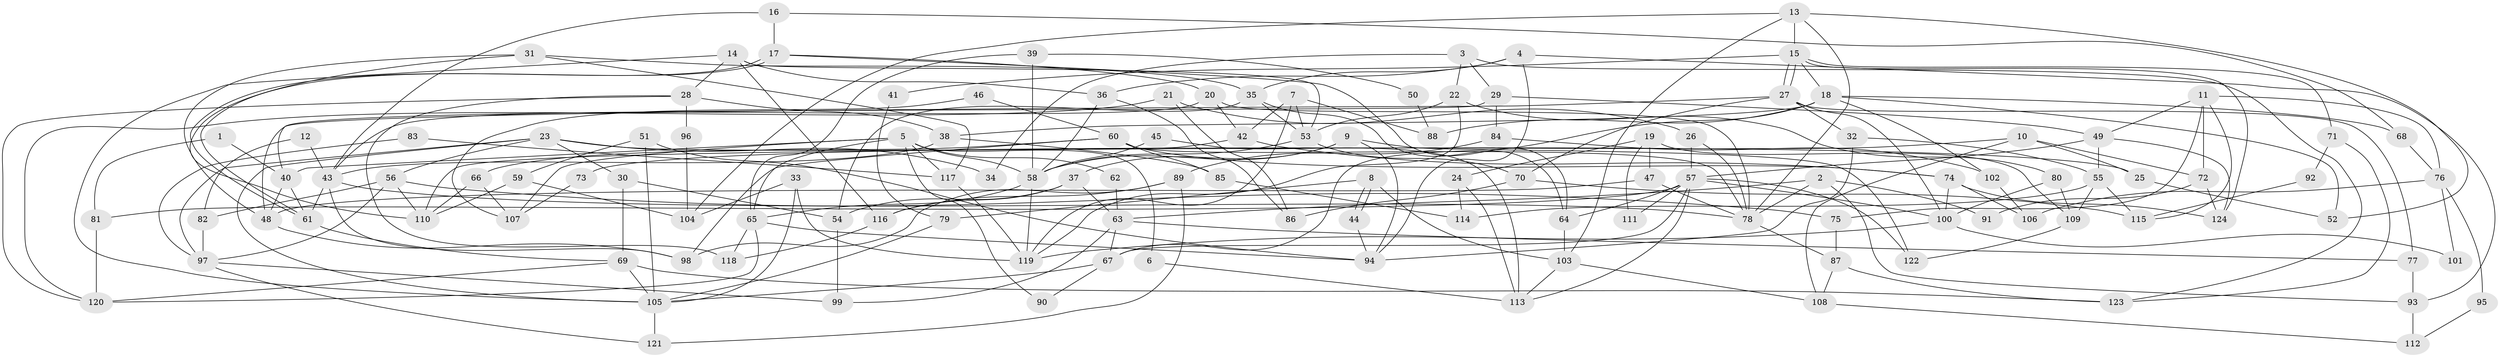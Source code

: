// Generated by graph-tools (version 1.1) at 2025/14/03/09/25 04:14:53]
// undirected, 124 vertices, 248 edges
graph export_dot {
graph [start="1"]
  node [color=gray90,style=filled];
  1;
  2;
  3;
  4;
  5;
  6;
  7;
  8;
  9;
  10;
  11;
  12;
  13;
  14;
  15;
  16;
  17;
  18;
  19;
  20;
  21;
  22;
  23;
  24;
  25;
  26;
  27;
  28;
  29;
  30;
  31;
  32;
  33;
  34;
  35;
  36;
  37;
  38;
  39;
  40;
  41;
  42;
  43;
  44;
  45;
  46;
  47;
  48;
  49;
  50;
  51;
  52;
  53;
  54;
  55;
  56;
  57;
  58;
  59;
  60;
  61;
  62;
  63;
  64;
  65;
  66;
  67;
  68;
  69;
  70;
  71;
  72;
  73;
  74;
  75;
  76;
  77;
  78;
  79;
  80;
  81;
  82;
  83;
  84;
  85;
  86;
  87;
  88;
  89;
  90;
  91;
  92;
  93;
  94;
  95;
  96;
  97;
  98;
  99;
  100;
  101;
  102;
  103;
  104;
  105;
  106;
  107;
  108;
  109;
  110;
  111;
  112;
  113;
  114;
  115;
  116;
  117;
  118;
  119;
  120;
  121;
  122;
  123;
  124;
  1 -- 81;
  1 -- 40;
  2 -- 78;
  2 -- 93;
  2 -- 63;
  2 -- 91;
  3 -- 29;
  3 -- 123;
  3 -- 22;
  3 -- 34;
  4 -- 94;
  4 -- 35;
  4 -- 36;
  4 -- 93;
  5 -- 58;
  5 -- 117;
  5 -- 6;
  5 -- 40;
  5 -- 62;
  5 -- 65;
  5 -- 90;
  5 -- 107;
  6 -- 113;
  7 -- 53;
  7 -- 119;
  7 -- 42;
  7 -- 88;
  8 -- 103;
  8 -- 44;
  8 -- 44;
  8 -- 79;
  9 -- 58;
  9 -- 37;
  9 -- 94;
  9 -- 122;
  10 -- 25;
  10 -- 72;
  10 -- 73;
  10 -- 108;
  11 -- 115;
  11 -- 75;
  11 -- 49;
  11 -- 72;
  11 -- 76;
  12 -- 82;
  12 -- 43;
  13 -- 78;
  13 -- 15;
  13 -- 52;
  13 -- 103;
  13 -- 104;
  14 -- 105;
  14 -- 53;
  14 -- 28;
  14 -- 36;
  14 -- 116;
  15 -- 27;
  15 -- 27;
  15 -- 124;
  15 -- 18;
  15 -- 41;
  15 -- 71;
  16 -- 43;
  16 -- 17;
  16 -- 68;
  17 -- 61;
  17 -- 61;
  17 -- 20;
  17 -- 64;
  18 -- 67;
  18 -- 38;
  18 -- 52;
  18 -- 68;
  18 -- 88;
  18 -- 102;
  19 -- 109;
  19 -- 47;
  19 -- 24;
  19 -- 111;
  20 -- 42;
  20 -- 43;
  20 -- 78;
  21 -- 120;
  21 -- 26;
  21 -- 86;
  22 -- 119;
  22 -- 53;
  22 -- 80;
  23 -- 30;
  23 -- 97;
  23 -- 25;
  23 -- 34;
  23 -- 56;
  23 -- 105;
  24 -- 113;
  24 -- 114;
  25 -- 52;
  26 -- 57;
  26 -- 78;
  27 -- 100;
  27 -- 32;
  27 -- 48;
  27 -- 70;
  27 -- 77;
  28 -- 38;
  28 -- 96;
  28 -- 118;
  28 -- 120;
  29 -- 40;
  29 -- 84;
  29 -- 49;
  30 -- 69;
  30 -- 54;
  31 -- 35;
  31 -- 48;
  31 -- 110;
  31 -- 117;
  32 -- 94;
  32 -- 55;
  33 -- 104;
  33 -- 105;
  33 -- 119;
  35 -- 53;
  35 -- 64;
  35 -- 54;
  36 -- 58;
  36 -- 86;
  37 -- 63;
  37 -- 116;
  37 -- 54;
  38 -- 85;
  38 -- 43;
  39 -- 58;
  39 -- 65;
  39 -- 50;
  40 -- 48;
  40 -- 61;
  41 -- 79;
  42 -- 110;
  42 -- 74;
  43 -- 61;
  43 -- 78;
  43 -- 98;
  44 -- 94;
  45 -- 113;
  45 -- 58;
  46 -- 60;
  46 -- 107;
  47 -- 48;
  47 -- 78;
  48 -- 98;
  49 -- 55;
  49 -- 57;
  49 -- 124;
  50 -- 88;
  51 -- 105;
  51 -- 94;
  51 -- 59;
  53 -- 70;
  53 -- 58;
  54 -- 99;
  55 -- 109;
  55 -- 114;
  55 -- 115;
  56 -- 97;
  56 -- 75;
  56 -- 82;
  56 -- 110;
  57 -- 100;
  57 -- 64;
  57 -- 67;
  57 -- 81;
  57 -- 111;
  57 -- 113;
  57 -- 122;
  58 -- 65;
  58 -- 119;
  59 -- 110;
  59 -- 104;
  60 -- 78;
  60 -- 74;
  60 -- 66;
  60 -- 85;
  60 -- 98;
  61 -- 69;
  62 -- 63;
  63 -- 67;
  63 -- 77;
  63 -- 99;
  64 -- 103;
  65 -- 94;
  65 -- 118;
  65 -- 120;
  66 -- 110;
  66 -- 107;
  67 -- 105;
  67 -- 90;
  68 -- 76;
  69 -- 120;
  69 -- 105;
  69 -- 123;
  70 -- 86;
  70 -- 115;
  71 -- 123;
  71 -- 92;
  72 -- 124;
  72 -- 91;
  73 -- 107;
  74 -- 100;
  74 -- 106;
  74 -- 124;
  75 -- 87;
  76 -- 95;
  76 -- 101;
  76 -- 106;
  77 -- 93;
  78 -- 87;
  79 -- 105;
  80 -- 109;
  80 -- 100;
  81 -- 120;
  82 -- 97;
  83 -- 117;
  83 -- 97;
  84 -- 89;
  84 -- 102;
  85 -- 114;
  87 -- 108;
  87 -- 123;
  89 -- 116;
  89 -- 98;
  89 -- 121;
  92 -- 115;
  93 -- 112;
  95 -- 112;
  96 -- 104;
  97 -- 99;
  97 -- 121;
  100 -- 119;
  100 -- 101;
  102 -- 106;
  103 -- 108;
  103 -- 113;
  105 -- 121;
  108 -- 112;
  109 -- 122;
  116 -- 118;
  117 -- 119;
}
